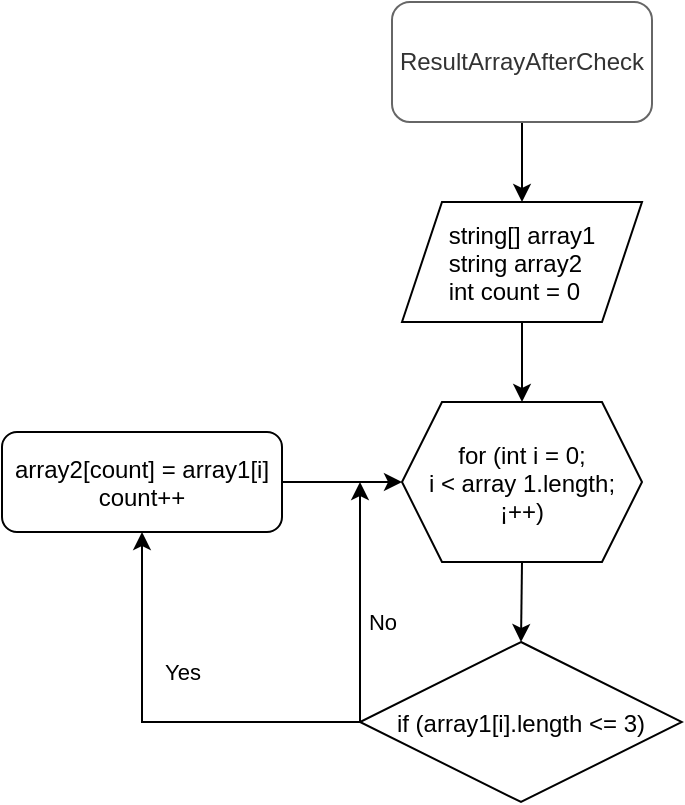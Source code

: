 <mxfile>
    <diagram id="Sa9Jgr3IMm05tBaompaG" name="Page-1">
        <mxGraphModel dx="566" dy="311" grid="0" gridSize="10" guides="1" tooltips="1" connect="1" arrows="1" fold="1" page="1" pageScale="1" pageWidth="827" pageHeight="1169" background="#ffffff" math="0" shadow="0">
            <root>
                <mxCell id="0"/>
                <mxCell id="1" parent="0"/>
                <mxCell id="12" style="edgeStyle=none;rounded=0;html=1;exitX=0.5;exitY=1;exitDx=0;exitDy=0;entryX=0.5;entryY=0;entryDx=0;entryDy=0;fontColor=#FFFFFF;strokeColor=#000000;" edge="1" parent="1" source="2" target="3">
                    <mxGeometry relative="1" as="geometry"/>
                </mxCell>
                <mxCell id="2" value="ResultArrayAfterCheck" style="rounded=1;whiteSpace=wrap;html=1;fillColor=none;fontColor=#333333;strokeColor=#666666;" vertex="1" parent="1">
                    <mxGeometry x="215" y="60" width="130" height="60" as="geometry"/>
                </mxCell>
                <mxCell id="13" style="edgeStyle=none;rounded=0;html=1;exitX=0.5;exitY=1;exitDx=0;exitDy=0;entryX=0.5;entryY=0;entryDx=0;entryDy=0;fontColor=#FFFFFF;strokeColor=#000000;" edge="1" parent="1" source="3" target="4">
                    <mxGeometry relative="1" as="geometry"/>
                </mxCell>
                <mxCell id="3" value="&lt;p style=&quot;margin: 0px; font-variant-numeric: normal; font-variant-east-asian: normal; font-stretch: normal; line-height: normal; text-align: start;&quot; class=&quot;p1&quot;&gt;&lt;font&gt;string[] array1&lt;/font&gt;&lt;/p&gt;&lt;p style=&quot;margin: 0px; font-variant-numeric: normal; font-variant-east-asian: normal; font-stretch: normal; line-height: normal; text-align: start;&quot; class=&quot;p1&quot;&gt;&lt;font&gt;string array2&lt;/font&gt;&lt;/p&gt;&lt;p style=&quot;margin: 0px; font-variant-numeric: normal; font-variant-east-asian: normal; font-stretch: normal; line-height: normal; text-align: start;&quot; class=&quot;p1&quot;&gt;&lt;font&gt;int count = 0&lt;/font&gt;&lt;/p&gt;" style="shape=parallelogram;perimeter=parallelogramPerimeter;whiteSpace=wrap;html=1;fixedSize=1;fillColor=none;fontColor=#000000;strokeColor=#000000;" vertex="1" parent="1">
                    <mxGeometry x="220" y="160" width="120" height="60" as="geometry"/>
                </mxCell>
                <mxCell id="14" style="edgeStyle=none;rounded=0;html=1;exitX=0.5;exitY=1;exitDx=0;exitDy=0;entryX=0.5;entryY=0;entryDx=0;entryDy=0;fontColor=#FFFFFF;strokeColor=#000000;" edge="1" parent="1" source="4" target="5">
                    <mxGeometry relative="1" as="geometry"/>
                </mxCell>
                <mxCell id="4" value="&lt;p style=&quot;margin: 0px; font-variant-numeric: normal; font-variant-east-asian: normal; font-stretch: normal; line-height: normal;&quot; class=&quot;p1&quot;&gt;for (int i = 0;&lt;/p&gt;&lt;p style=&quot;margin: 0px; font-variant-numeric: normal; font-variant-east-asian: normal; font-stretch: normal; line-height: normal;&quot; class=&quot;p1&quot;&gt;i &amp;lt; array 1.length;&lt;/p&gt;&lt;p style=&quot;margin: 0px; font-variant-numeric: normal; font-variant-east-asian: normal; font-stretch: normal; line-height: normal;&quot; class=&quot;p1&quot;&gt;¡++)&lt;/p&gt;" style="shape=hexagon;perimeter=hexagonPerimeter2;whiteSpace=wrap;html=1;fixedSize=1;fontColor=#000000;align=center;fillColor=none;strokeColor=#000000;" vertex="1" parent="1">
                    <mxGeometry x="220" y="260" width="120" height="80" as="geometry"/>
                </mxCell>
                <mxCell id="7" value="Yes" style="edgeStyle=none;html=1;exitX=0;exitY=0.5;exitDx=0;exitDy=0;entryX=0.5;entryY=1;entryDx=0;entryDy=0;fontColor=#000000;rounded=0;strokeColor=#000000;labelBackgroundColor=none;" edge="1" parent="1" source="5" target="6">
                    <mxGeometry x="0.317" y="-20" relative="1" as="geometry">
                        <Array as="points">
                            <mxPoint x="90" y="420"/>
                        </Array>
                        <mxPoint as="offset"/>
                    </mxGeometry>
                </mxCell>
                <mxCell id="10" style="edgeStyle=none;rounded=0;html=1;exitX=0;exitY=0.5;exitDx=0;exitDy=0;fontColor=#FFFFFF;strokeColor=#000000;" edge="1" parent="1" source="5">
                    <mxGeometry relative="1" as="geometry">
                        <mxPoint x="199" y="300" as="targetPoint"/>
                    </mxGeometry>
                </mxCell>
                <mxCell id="11" value="No" style="edgeLabel;html=1;align=center;verticalAlign=middle;resizable=0;points=[];fontColor=#000000;labelBackgroundColor=none;" vertex="1" connectable="0" parent="10">
                    <mxGeometry x="-0.35" y="-1" relative="1" as="geometry">
                        <mxPoint x="10" y="-11" as="offset"/>
                    </mxGeometry>
                </mxCell>
                <mxCell id="5" value="&lt;p style=&quot;margin: 0px; font-variant-numeric: normal; font-variant-east-asian: normal; font-stretch: normal; line-height: normal; text-align: start;&quot; class=&quot;p1&quot;&gt;if (array1[i].length &amp;lt;= 3)&lt;/p&gt;" style="rhombus;whiteSpace=wrap;html=1;fontColor=#000000;fillColor=none;strokeColor=#000000;" vertex="1" parent="1">
                    <mxGeometry x="199" y="380" width="161" height="80" as="geometry"/>
                </mxCell>
                <mxCell id="9" style="edgeStyle=none;html=1;exitX=1;exitY=0.5;exitDx=0;exitDy=0;fontColor=#FFFFFF;entryX=0;entryY=0.5;entryDx=0;entryDy=0;strokeColor=#000000;" edge="1" parent="1" source="6" target="4">
                    <mxGeometry relative="1" as="geometry">
                        <mxPoint x="220" y="295" as="targetPoint"/>
                    </mxGeometry>
                </mxCell>
                <mxCell id="6" value="&lt;p style=&quot;margin: 0px; font-variant-numeric: normal; font-variant-east-asian: normal; font-stretch: normal; line-height: normal;&quot; class=&quot;p1&quot;&gt;array2[count] = array1[i]&lt;/p&gt;&lt;p style=&quot;margin: 0px; font-variant-numeric: normal; font-variant-east-asian: normal; font-stretch: normal; line-height: normal;&quot; class=&quot;p1&quot;&gt;count++&lt;/p&gt;" style="rounded=1;whiteSpace=wrap;html=1;fontColor=#000000;align=center;horizontal=1;verticalAlign=middle;fillColor=none;strokeColor=#000000;" vertex="1" parent="1">
                    <mxGeometry x="20" y="275" width="140" height="50" as="geometry"/>
                </mxCell>
            </root>
        </mxGraphModel>
    </diagram>
</mxfile>